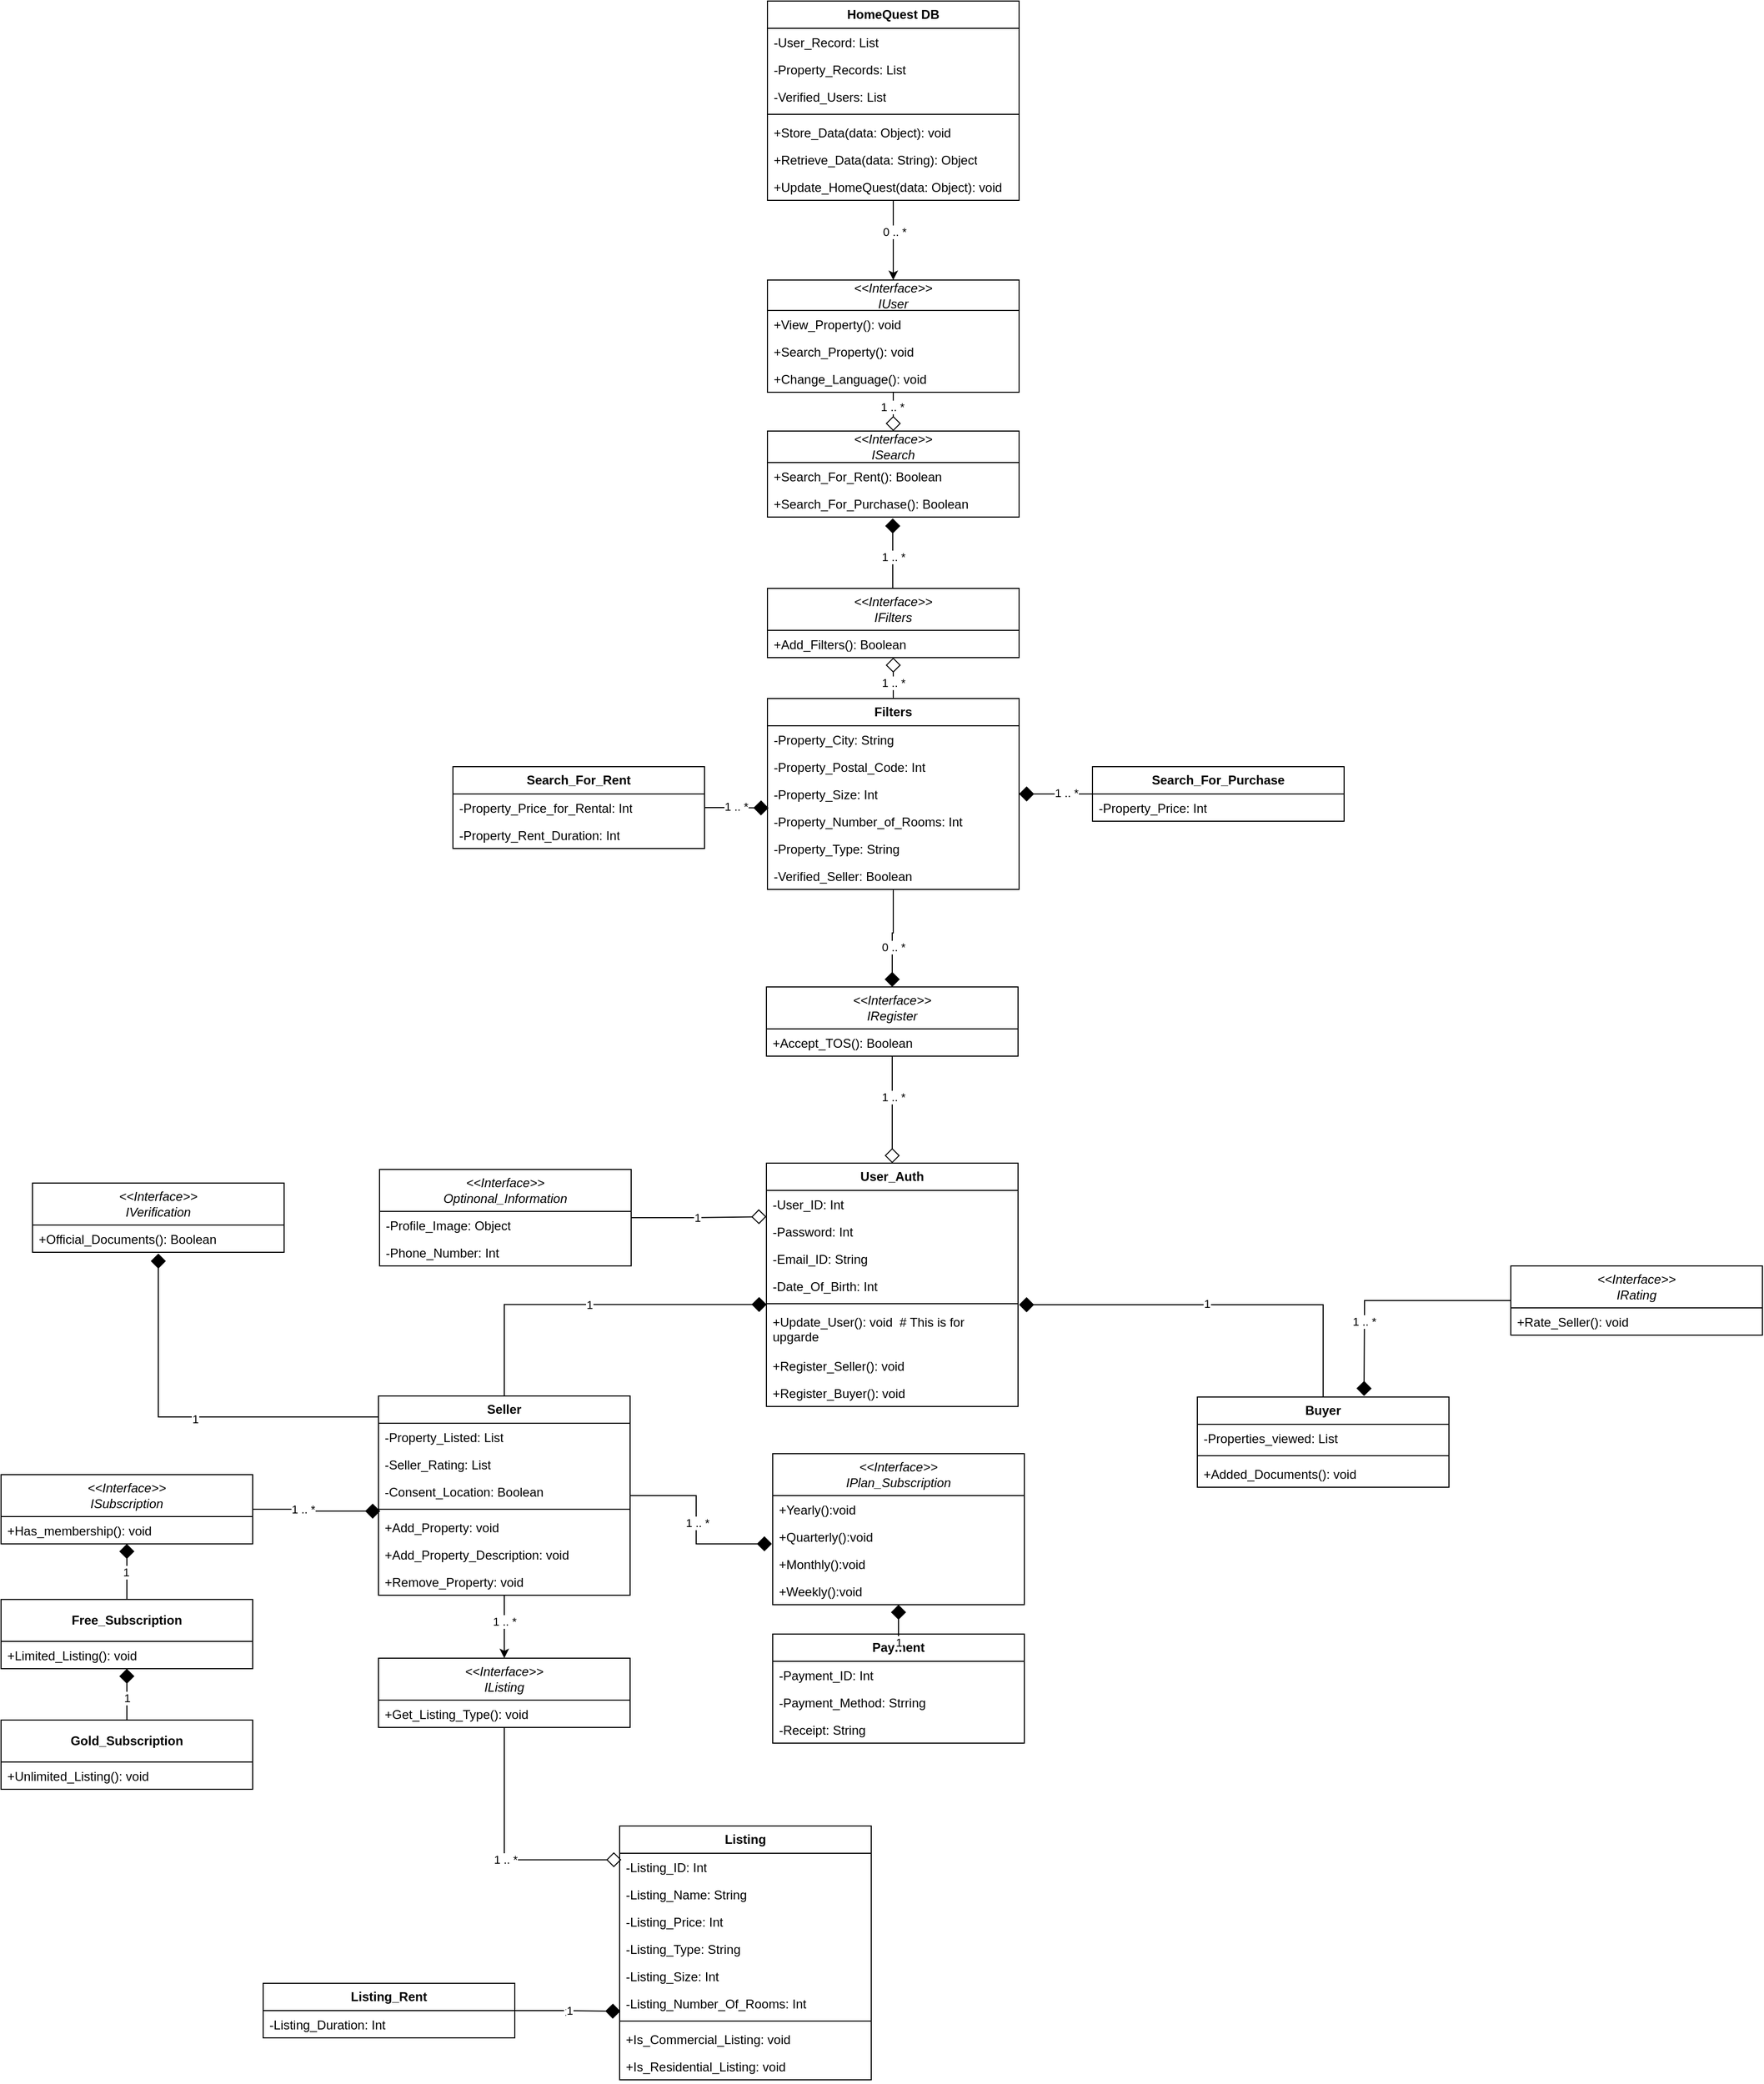 <mxfile version="26.0.14">
  <diagram name="Page-1" id="9f46799a-70d6-7492-0946-bef42562c5a5">
    <mxGraphModel dx="588" dy="1739" grid="0" gridSize="10" guides="1" tooltips="1" connect="1" arrows="1" fold="1" page="0" pageScale="1" pageWidth="1100" pageHeight="850" background="none" math="0" shadow="0">
      <root>
        <mxCell id="0" />
        <mxCell id="1" parent="0" />
        <mxCell id="w0NGEqOYghttgbfUyrr0-118" style="edgeStyle=orthogonalEdgeStyle;rounded=0;orthogonalLoop=1;jettySize=auto;html=1;endArrow=diamond;endFill=0;endSize=12;entryX=0.5;entryY=0;entryDx=0;entryDy=0;" parent="1" source="w0NGEqOYghttgbfUyrr0-102" edge="1">
          <mxGeometry relative="1" as="geometry">
            <mxPoint x="1371" y="-630" as="targetPoint" />
          </mxGeometry>
        </mxCell>
        <mxCell id="w0NGEqOYghttgbfUyrr0-119" value="1 .. *" style="edgeLabel;html=1;align=center;verticalAlign=middle;resizable=0;points=[];" parent="w0NGEqOYghttgbfUyrr0-118" vertex="1" connectable="0">
          <mxGeometry x="-0.258" y="-1" relative="1" as="geometry">
            <mxPoint as="offset" />
          </mxGeometry>
        </mxCell>
        <mxCell id="w0NGEqOYghttgbfUyrr0-102" value="&lt;div&gt;&lt;i&gt;&amp;lt;&amp;lt;Interface&amp;gt;&amp;gt;&lt;/i&gt;&lt;/div&gt;&lt;i&gt;IUser&lt;/i&gt;" style="swimlane;fontStyle=0;childLayout=stackLayout;horizontal=1;startSize=29;fillColor=none;horizontalStack=0;resizeParent=1;resizeParentMax=0;resizeLast=0;collapsible=1;marginBottom=0;whiteSpace=wrap;html=1;" parent="1" vertex="1">
          <mxGeometry x="1251" y="-774" width="240" height="107" as="geometry" />
        </mxCell>
        <mxCell id="w0NGEqOYghttgbfUyrr0-103" value="+View_Property(): void" style="text;strokeColor=none;fillColor=none;align=left;verticalAlign=top;spacingLeft=4;spacingRight=4;overflow=hidden;rotatable=0;points=[[0,0.5],[1,0.5]];portConstraint=eastwest;whiteSpace=wrap;html=1;" parent="w0NGEqOYghttgbfUyrr0-102" vertex="1">
          <mxGeometry y="29" width="240" height="26" as="geometry" />
        </mxCell>
        <mxCell id="w0NGEqOYghttgbfUyrr0-104" value="+Search_Property(): void" style="text;strokeColor=none;fillColor=none;align=left;verticalAlign=top;spacingLeft=4;spacingRight=4;overflow=hidden;rotatable=0;points=[[0,0.5],[1,0.5]];portConstraint=eastwest;whiteSpace=wrap;html=1;" parent="w0NGEqOYghttgbfUyrr0-102" vertex="1">
          <mxGeometry y="55" width="240" height="26" as="geometry" />
        </mxCell>
        <mxCell id="I_Ao7Ynuwbd4D35Jehym-140" value="+Change_Language(): void" style="text;strokeColor=none;fillColor=none;align=left;verticalAlign=top;spacingLeft=4;spacingRight=4;overflow=hidden;rotatable=0;points=[[0,0.5],[1,0.5]];portConstraint=eastwest;whiteSpace=wrap;html=1;" parent="w0NGEqOYghttgbfUyrr0-102" vertex="1">
          <mxGeometry y="81" width="240" height="26" as="geometry" />
        </mxCell>
        <mxCell id="w0NGEqOYghttgbfUyrr0-155" style="edgeStyle=orthogonalEdgeStyle;rounded=0;orthogonalLoop=1;jettySize=auto;html=1;endSize=12;endArrow=diamond;endFill=0;" parent="1" source="w0NGEqOYghttgbfUyrr0-106" target="w0NGEqOYghttgbfUyrr0-122" edge="1">
          <mxGeometry relative="1" as="geometry" />
        </mxCell>
        <mxCell id="w0NGEqOYghttgbfUyrr0-156" value="1 .. *" style="edgeLabel;html=1;align=center;verticalAlign=middle;resizable=0;points=[];" parent="w0NGEqOYghttgbfUyrr0-155" vertex="1" connectable="0">
          <mxGeometry x="-0.235" y="1" relative="1" as="geometry">
            <mxPoint as="offset" />
          </mxGeometry>
        </mxCell>
        <mxCell id="w0NGEqOYghttgbfUyrr0-106" value="&lt;i&gt;&amp;lt;&amp;lt;Interface&amp;gt;&amp;gt;&lt;/i&gt;&lt;div&gt;&lt;i&gt;IRegister&lt;/i&gt;&lt;/div&gt;" style="swimlane;fontStyle=0;childLayout=stackLayout;horizontal=1;startSize=40;fillColor=none;horizontalStack=0;resizeParent=1;resizeParentMax=0;resizeLast=0;collapsible=1;marginBottom=0;whiteSpace=wrap;html=1;" parent="1" vertex="1">
          <mxGeometry x="1250" y="-100" width="240" height="66" as="geometry" />
        </mxCell>
        <mxCell id="w0NGEqOYghttgbfUyrr0-107" value="+Accept_TOS(): Boolean" style="text;strokeColor=none;fillColor=none;align=left;verticalAlign=top;spacingLeft=4;spacingRight=4;overflow=hidden;rotatable=0;points=[[0,0.5],[1,0.5]];portConstraint=eastwest;whiteSpace=wrap;html=1;" parent="w0NGEqOYghttgbfUyrr0-106" vertex="1">
          <mxGeometry y="40" width="240" height="26" as="geometry" />
        </mxCell>
        <mxCell id="w0NGEqOYghttgbfUyrr0-116" style="edgeStyle=orthogonalEdgeStyle;rounded=0;orthogonalLoop=1;jettySize=auto;html=1;entryX=0.5;entryY=0;entryDx=0;entryDy=0;" parent="1" source="w0NGEqOYghttgbfUyrr0-109" target="w0NGEqOYghttgbfUyrr0-102" edge="1">
          <mxGeometry relative="1" as="geometry" />
        </mxCell>
        <mxCell id="w0NGEqOYghttgbfUyrr0-117" value="0 .. *" style="edgeLabel;html=1;align=center;verticalAlign=middle;resizable=0;points=[];" parent="w0NGEqOYghttgbfUyrr0-116" vertex="1" connectable="0">
          <mxGeometry x="-0.216" y="1" relative="1" as="geometry">
            <mxPoint as="offset" />
          </mxGeometry>
        </mxCell>
        <mxCell id="w0NGEqOYghttgbfUyrr0-109" value="&lt;b&gt;HomeQuest DB&lt;/b&gt;" style="swimlane;fontStyle=0;childLayout=stackLayout;horizontal=1;startSize=26;fillColor=none;horizontalStack=0;resizeParent=1;resizeParentMax=0;resizeLast=0;collapsible=1;marginBottom=0;whiteSpace=wrap;html=1;" parent="1" vertex="1">
          <mxGeometry x="1251" y="-1040" width="240" height="190" as="geometry" />
        </mxCell>
        <mxCell id="w0NGEqOYghttgbfUyrr0-110" value="-User_Record: List" style="text;strokeColor=none;fillColor=none;align=left;verticalAlign=top;spacingLeft=4;spacingRight=4;overflow=hidden;rotatable=0;points=[[0,0.5],[1,0.5]];portConstraint=eastwest;whiteSpace=wrap;html=1;" parent="w0NGEqOYghttgbfUyrr0-109" vertex="1">
          <mxGeometry y="26" width="240" height="26" as="geometry" />
        </mxCell>
        <mxCell id="w0NGEqOYghttgbfUyrr0-111" value="-Property_Records: List" style="text;strokeColor=none;fillColor=none;align=left;verticalAlign=top;spacingLeft=4;spacingRight=4;overflow=hidden;rotatable=0;points=[[0,0.5],[1,0.5]];portConstraint=eastwest;whiteSpace=wrap;html=1;" parent="w0NGEqOYghttgbfUyrr0-109" vertex="1">
          <mxGeometry y="52" width="240" height="26" as="geometry" />
        </mxCell>
        <mxCell id="w0NGEqOYghttgbfUyrr0-112" value="-Verified_Users: List" style="text;strokeColor=none;fillColor=none;align=left;verticalAlign=top;spacingLeft=4;spacingRight=4;overflow=hidden;rotatable=0;points=[[0,0.5],[1,0.5]];portConstraint=eastwest;whiteSpace=wrap;html=1;" parent="w0NGEqOYghttgbfUyrr0-109" vertex="1">
          <mxGeometry y="78" width="240" height="26" as="geometry" />
        </mxCell>
        <mxCell id="w0NGEqOYghttgbfUyrr0-56" value="" style="line;strokeWidth=1;fillColor=none;align=left;verticalAlign=middle;spacingTop=-1;spacingLeft=3;spacingRight=3;rotatable=0;labelPosition=right;points=[];portConstraint=eastwest;strokeColor=inherit;" parent="w0NGEqOYghttgbfUyrr0-109" vertex="1">
          <mxGeometry y="104" width="240" height="8" as="geometry" />
        </mxCell>
        <mxCell id="w0NGEqOYghttgbfUyrr0-113" value="+Store_Data(data: Object): void" style="text;strokeColor=none;fillColor=none;align=left;verticalAlign=top;spacingLeft=4;spacingRight=4;overflow=hidden;rotatable=0;points=[[0,0.5],[1,0.5]];portConstraint=eastwest;whiteSpace=wrap;html=1;" parent="w0NGEqOYghttgbfUyrr0-109" vertex="1">
          <mxGeometry y="112" width="240" height="26" as="geometry" />
        </mxCell>
        <mxCell id="w0NGEqOYghttgbfUyrr0-114" value="+Retrieve_Data(data: String): Object" style="text;strokeColor=none;fillColor=none;align=left;verticalAlign=top;spacingLeft=4;spacingRight=4;overflow=hidden;rotatable=0;points=[[0,0.5],[1,0.5]];portConstraint=eastwest;whiteSpace=wrap;html=1;" parent="w0NGEqOYghttgbfUyrr0-109" vertex="1">
          <mxGeometry y="138" width="240" height="26" as="geometry" />
        </mxCell>
        <mxCell id="w0NGEqOYghttgbfUyrr0-115" value="+Update_HomeQuest(data: Object): void&amp;nbsp;" style="text;strokeColor=none;fillColor=none;align=left;verticalAlign=top;spacingLeft=4;spacingRight=4;overflow=hidden;rotatable=0;points=[[0,0.5],[1,0.5]];portConstraint=eastwest;whiteSpace=wrap;html=1;" parent="w0NGEqOYghttgbfUyrr0-109" vertex="1">
          <mxGeometry y="164" width="240" height="26" as="geometry" />
        </mxCell>
        <mxCell id="I_Ao7Ynuwbd4D35Jehym-145" style="edgeStyle=orthogonalEdgeStyle;rounded=0;orthogonalLoop=1;jettySize=auto;html=1;endArrow=diamond;endFill=1;endSize=12;exitX=0;exitY=0.5;exitDx=0;exitDy=0;entryX=0.503;entryY=1.047;entryDx=0;entryDy=0;entryPerimeter=0;" parent="1" source="I_Ao7Ynuwbd4D35Jehym-32" target="I_Ao7Ynuwbd4D35Jehym-144" edge="1">
          <mxGeometry relative="1" as="geometry">
            <mxPoint x="600" y="180" as="targetPoint" />
            <Array as="points">
              <mxPoint x="880" y="310" />
              <mxPoint x="670" y="310" />
              <mxPoint x="670" y="154" />
            </Array>
          </mxGeometry>
        </mxCell>
        <mxCell id="I_Ao7Ynuwbd4D35Jehym-147" value="1" style="edgeLabel;html=1;align=center;verticalAlign=middle;resizable=0;points=[];" parent="I_Ao7Ynuwbd4D35Jehym-145" vertex="1" connectable="0">
          <mxGeometry x="0.068" y="-2" relative="1" as="geometry">
            <mxPoint y="4" as="offset" />
          </mxGeometry>
        </mxCell>
        <mxCell id="w0NGEqOYghttgbfUyrr0-122" value="&lt;b&gt;User_Auth&lt;/b&gt;" style="swimlane;fontStyle=0;childLayout=stackLayout;horizontal=1;startSize=26;fillColor=none;horizontalStack=0;resizeParent=1;resizeParentMax=0;resizeLast=0;collapsible=1;marginBottom=0;whiteSpace=wrap;html=1;" parent="1" vertex="1">
          <mxGeometry x="1250" y="68" width="240" height="232" as="geometry" />
        </mxCell>
        <mxCell id="w0NGEqOYghttgbfUyrr0-123" value="-User_ID: Int" style="text;strokeColor=none;fillColor=none;align=left;verticalAlign=top;spacingLeft=4;spacingRight=4;overflow=hidden;rotatable=0;points=[[0,0.5],[1,0.5]];portConstraint=eastwest;whiteSpace=wrap;html=1;" parent="w0NGEqOYghttgbfUyrr0-122" vertex="1">
          <mxGeometry y="26" width="240" height="26" as="geometry" />
        </mxCell>
        <mxCell id="w0NGEqOYghttgbfUyrr0-124" value="-Password: Int" style="text;strokeColor=none;fillColor=none;align=left;verticalAlign=top;spacingLeft=4;spacingRight=4;overflow=hidden;rotatable=0;points=[[0,0.5],[1,0.5]];portConstraint=eastwest;whiteSpace=wrap;html=1;" parent="w0NGEqOYghttgbfUyrr0-122" vertex="1">
          <mxGeometry y="52" width="240" height="26" as="geometry" />
        </mxCell>
        <mxCell id="w0NGEqOYghttgbfUyrr0-125" value="-Email_ID: String" style="text;strokeColor=none;fillColor=none;align=left;verticalAlign=top;spacingLeft=4;spacingRight=4;overflow=hidden;rotatable=0;points=[[0,0.5],[1,0.5]];portConstraint=eastwest;whiteSpace=wrap;html=1;" parent="w0NGEqOYghttgbfUyrr0-122" vertex="1">
          <mxGeometry y="78" width="240" height="26" as="geometry" />
        </mxCell>
        <mxCell id="w0NGEqOYghttgbfUyrr0-130" value="-Date_Of_Birth: Int" style="text;strokeColor=none;fillColor=none;align=left;verticalAlign=top;spacingLeft=4;spacingRight=4;overflow=hidden;rotatable=0;points=[[0,0.5],[1,0.5]];portConstraint=eastwest;whiteSpace=wrap;html=1;" parent="w0NGEqOYghttgbfUyrr0-122" vertex="1">
          <mxGeometry y="104" width="240" height="26" as="geometry" />
        </mxCell>
        <mxCell id="w0NGEqOYghttgbfUyrr0-126" value="" style="line;strokeWidth=1;fillColor=none;align=left;verticalAlign=middle;spacingTop=-1;spacingLeft=3;spacingRight=3;rotatable=0;labelPosition=right;points=[];portConstraint=eastwest;strokeColor=inherit;" parent="w0NGEqOYghttgbfUyrr0-122" vertex="1">
          <mxGeometry y="130" width="240" height="8" as="geometry" />
        </mxCell>
        <mxCell id="w0NGEqOYghttgbfUyrr0-151" value="+Update_User(): void&amp;nbsp; # This is for upgarde" style="text;strokeColor=none;fillColor=none;align=left;verticalAlign=top;spacingLeft=4;spacingRight=4;overflow=hidden;rotatable=0;points=[[0,0.5],[1,0.5]];portConstraint=eastwest;whiteSpace=wrap;html=1;" parent="w0NGEqOYghttgbfUyrr0-122" vertex="1">
          <mxGeometry y="138" width="240" height="42" as="geometry" />
        </mxCell>
        <mxCell id="w0NGEqOYghttgbfUyrr0-147" value="+Register_Seller(): void" style="text;strokeColor=none;fillColor=none;align=left;verticalAlign=top;spacingLeft=4;spacingRight=4;overflow=hidden;rotatable=0;points=[[0,0.5],[1,0.5]];portConstraint=eastwest;whiteSpace=wrap;html=1;" parent="w0NGEqOYghttgbfUyrr0-122" vertex="1">
          <mxGeometry y="180" width="240" height="26" as="geometry" />
        </mxCell>
        <mxCell id="w0NGEqOYghttgbfUyrr0-148" value="+Register_Buyer(): void" style="text;strokeColor=none;fillColor=none;align=left;verticalAlign=top;spacingLeft=4;spacingRight=4;overflow=hidden;rotatable=0;points=[[0,0.5],[1,0.5]];portConstraint=eastwest;whiteSpace=wrap;html=1;" parent="w0NGEqOYghttgbfUyrr0-122" vertex="1">
          <mxGeometry y="206" width="240" height="26" as="geometry" />
        </mxCell>
        <mxCell id="w0NGEqOYghttgbfUyrr0-132" value="&lt;div&gt;&lt;i&gt;&amp;lt;&amp;lt;Interface&amp;gt;&amp;gt;&lt;/i&gt;&lt;/div&gt;&lt;i&gt;Optinonal_Information&lt;/i&gt;" style="swimlane;fontStyle=0;childLayout=stackLayout;horizontal=1;startSize=40;fillColor=none;horizontalStack=0;resizeParent=1;resizeParentMax=0;resizeLast=0;collapsible=1;marginBottom=0;whiteSpace=wrap;html=1;" parent="1" vertex="1">
          <mxGeometry x="881" y="74" width="240" height="92" as="geometry" />
        </mxCell>
        <mxCell id="w0NGEqOYghttgbfUyrr0-133" value="-Profile_Image: Object" style="text;strokeColor=none;fillColor=none;align=left;verticalAlign=top;spacingLeft=4;spacingRight=4;overflow=hidden;rotatable=0;points=[[0,0.5],[1,0.5]];portConstraint=eastwest;whiteSpace=wrap;html=1;" parent="w0NGEqOYghttgbfUyrr0-132" vertex="1">
          <mxGeometry y="40" width="240" height="26" as="geometry" />
        </mxCell>
        <mxCell id="w0NGEqOYghttgbfUyrr0-134" value="-Phone_Number: Int" style="text;strokeColor=none;fillColor=none;align=left;verticalAlign=top;spacingLeft=4;spacingRight=4;overflow=hidden;rotatable=0;points=[[0,0.5],[1,0.5]];portConstraint=eastwest;whiteSpace=wrap;html=1;" parent="w0NGEqOYghttgbfUyrr0-132" vertex="1">
          <mxGeometry y="66" width="240" height="26" as="geometry" />
        </mxCell>
        <mxCell id="w0NGEqOYghttgbfUyrr0-139" style="edgeStyle=orthogonalEdgeStyle;rounded=0;orthogonalLoop=1;jettySize=auto;html=1;endArrow=diamond;endFill=0;endSize=12;" parent="1" source="w0NGEqOYghttgbfUyrr0-132" edge="1">
          <mxGeometry relative="1" as="geometry">
            <mxPoint x="1250" y="119" as="targetPoint" />
          </mxGeometry>
        </mxCell>
        <mxCell id="w0NGEqOYghttgbfUyrr0-140" value="1" style="edgeLabel;html=1;align=center;verticalAlign=middle;resizable=0;points=[];" parent="w0NGEqOYghttgbfUyrr0-139" vertex="1" connectable="0">
          <mxGeometry x="-0.229" relative="1" as="geometry">
            <mxPoint x="13" as="offset" />
          </mxGeometry>
        </mxCell>
        <mxCell id="I_Ao7Ynuwbd4D35Jehym-27" style="edgeStyle=orthogonalEdgeStyle;rounded=0;orthogonalLoop=1;jettySize=auto;html=1;entryX=0.5;entryY=0;entryDx=0;entryDy=0;" parent="1" source="w0NGEqOYghttgbfUyrr0-141" target="I_Ao7Ynuwbd4D35Jehym-16" edge="1">
          <mxGeometry relative="1" as="geometry" />
        </mxCell>
        <mxCell id="I_Ao7Ynuwbd4D35Jehym-28" value="1 .. *" style="edgeLabel;html=1;align=center;verticalAlign=middle;resizable=0;points=[];" parent="I_Ao7Ynuwbd4D35Jehym-27" vertex="1" connectable="0">
          <mxGeometry x="-0.186" relative="1" as="geometry">
            <mxPoint as="offset" />
          </mxGeometry>
        </mxCell>
        <mxCell id="w0NGEqOYghttgbfUyrr0-141" value="&lt;b&gt;Seller&lt;/b&gt;" style="swimlane;fontStyle=0;childLayout=stackLayout;horizontal=1;startSize=26;fillColor=none;horizontalStack=0;resizeParent=1;resizeParentMax=0;resizeLast=0;collapsible=1;marginBottom=0;whiteSpace=wrap;html=1;" parent="1" vertex="1">
          <mxGeometry x="880" y="290" width="240" height="190" as="geometry" />
        </mxCell>
        <mxCell id="w0NGEqOYghttgbfUyrr0-145" value="-Property_Listed: List" style="text;strokeColor=none;fillColor=none;align=left;verticalAlign=top;spacingLeft=4;spacingRight=4;overflow=hidden;rotatable=0;points=[[0,0.5],[1,0.5]];portConstraint=eastwest;whiteSpace=wrap;html=1;" parent="w0NGEqOYghttgbfUyrr0-141" vertex="1">
          <mxGeometry y="26" width="240" height="26" as="geometry" />
        </mxCell>
        <mxCell id="I_Ao7Ynuwbd4D35Jehym-32" value="-Seller_Rating: List" style="text;strokeColor=none;fillColor=none;align=left;verticalAlign=top;spacingLeft=4;spacingRight=4;overflow=hidden;rotatable=0;points=[[0,0.5],[1,0.5]];portConstraint=eastwest;whiteSpace=wrap;html=1;" parent="w0NGEqOYghttgbfUyrr0-141" vertex="1">
          <mxGeometry y="52" width="240" height="26" as="geometry" />
        </mxCell>
        <mxCell id="w0NGEqOYghttgbfUyrr0-131" value="-Consent_Location: Boolean" style="text;strokeColor=none;fillColor=none;align=left;verticalAlign=top;spacingLeft=4;spacingRight=4;overflow=hidden;rotatable=0;points=[[0,0.5],[1,0.5]];portConstraint=eastwest;whiteSpace=wrap;html=1;" parent="w0NGEqOYghttgbfUyrr0-141" vertex="1">
          <mxGeometry y="78" width="240" height="26" as="geometry" />
        </mxCell>
        <mxCell id="w0NGEqOYghttgbfUyrr0-146" value="" style="line;strokeWidth=1;fillColor=none;align=left;verticalAlign=middle;spacingTop=-1;spacingLeft=3;spacingRight=3;rotatable=0;labelPosition=right;points=[];portConstraint=eastwest;strokeColor=inherit;" parent="w0NGEqOYghttgbfUyrr0-141" vertex="1">
          <mxGeometry y="104" width="240" height="8" as="geometry" />
        </mxCell>
        <mxCell id="w0NGEqOYghttgbfUyrr0-149" value="+Add_Property: void" style="text;strokeColor=none;fillColor=none;align=left;verticalAlign=top;spacingLeft=4;spacingRight=4;overflow=hidden;rotatable=0;points=[[0,0.5],[1,0.5]];portConstraint=eastwest;whiteSpace=wrap;html=1;" parent="w0NGEqOYghttgbfUyrr0-141" vertex="1">
          <mxGeometry y="112" width="240" height="26" as="geometry" />
        </mxCell>
        <mxCell id="w0NGEqOYghttgbfUyrr0-153" value="+Add_Property_Description: void" style="text;strokeColor=none;fillColor=none;align=left;verticalAlign=top;spacingLeft=4;spacingRight=4;overflow=hidden;rotatable=0;points=[[0,0.5],[1,0.5]];portConstraint=eastwest;whiteSpace=wrap;html=1;" parent="w0NGEqOYghttgbfUyrr0-141" vertex="1">
          <mxGeometry y="138" width="240" height="26" as="geometry" />
        </mxCell>
        <mxCell id="w0NGEqOYghttgbfUyrr0-150" value="+Remove_Property: void" style="text;strokeColor=none;fillColor=none;align=left;verticalAlign=top;spacingLeft=4;spacingRight=4;overflow=hidden;rotatable=0;points=[[0,0.5],[1,0.5]];portConstraint=eastwest;whiteSpace=wrap;html=1;" parent="w0NGEqOYghttgbfUyrr0-141" vertex="1">
          <mxGeometry y="164" width="240" height="26" as="geometry" />
        </mxCell>
        <mxCell id="w0NGEqOYghttgbfUyrr0-154" value="1" style="edgeStyle=orthogonalEdgeStyle;rounded=0;orthogonalLoop=1;jettySize=auto;html=1;entryX=0.001;entryY=0.596;entryDx=0;entryDy=0;entryPerimeter=0;endArrow=diamond;endFill=1;endSize=12;" parent="1" source="w0NGEqOYghttgbfUyrr0-141" target="w0NGEqOYghttgbfUyrr0-126" edge="1">
          <mxGeometry relative="1" as="geometry" />
        </mxCell>
        <mxCell id="I_Ao7Ynuwbd4D35Jehym-12" style="edgeStyle=orthogonalEdgeStyle;rounded=0;orthogonalLoop=1;jettySize=auto;html=1;entryX=0.5;entryY=0;entryDx=0;entryDy=0;endArrow=none;startFill=1;startArrow=diamond;startSize=12;" parent="1" source="I_Ao7Ynuwbd4D35Jehym-1" target="I_Ao7Ynuwbd4D35Jehym-6" edge="1">
          <mxGeometry relative="1" as="geometry" />
        </mxCell>
        <mxCell id="I_Ao7Ynuwbd4D35Jehym-14" value="1" style="edgeLabel;html=1;align=center;verticalAlign=middle;resizable=0;points=[];" parent="I_Ao7Ynuwbd4D35Jehym-12" vertex="1" connectable="0">
          <mxGeometry x="0.002" y="-1" relative="1" as="geometry">
            <mxPoint as="offset" />
          </mxGeometry>
        </mxCell>
        <mxCell id="I_Ao7Ynuwbd4D35Jehym-1" value="&lt;div&gt;&lt;i&gt;&amp;lt;&amp;lt;Interface&amp;gt;&amp;gt;&lt;/i&gt;&lt;/div&gt;&lt;i&gt;ISubscription&lt;/i&gt;" style="swimlane;fontStyle=0;childLayout=stackLayout;horizontal=1;startSize=40;fillColor=none;horizontalStack=0;resizeParent=1;resizeParentMax=0;resizeLast=0;collapsible=1;marginBottom=0;whiteSpace=wrap;html=1;" parent="1" vertex="1">
          <mxGeometry x="520" y="365" width="240" height="66" as="geometry" />
        </mxCell>
        <mxCell id="I_Ao7Ynuwbd4D35Jehym-2" value="+Has_membership(): void" style="text;strokeColor=none;fillColor=none;align=left;verticalAlign=top;spacingLeft=4;spacingRight=4;overflow=hidden;rotatable=0;points=[[0,0.5],[1,0.5]];portConstraint=eastwest;whiteSpace=wrap;html=1;" parent="I_Ao7Ynuwbd4D35Jehym-1" vertex="1">
          <mxGeometry y="40" width="240" height="26" as="geometry" />
        </mxCell>
        <mxCell id="I_Ao7Ynuwbd4D35Jehym-4" style="edgeStyle=orthogonalEdgeStyle;rounded=0;orthogonalLoop=1;jettySize=auto;html=1;entryX=0.007;entryY=0.725;entryDx=0;entryDy=0;entryPerimeter=0;endArrow=diamond;endFill=1;endSize=12;" parent="1" source="I_Ao7Ynuwbd4D35Jehym-1" target="w0NGEqOYghttgbfUyrr0-146" edge="1">
          <mxGeometry relative="1" as="geometry" />
        </mxCell>
        <mxCell id="I_Ao7Ynuwbd4D35Jehym-5" value="1 .. *" style="edgeLabel;html=1;align=center;verticalAlign=middle;resizable=0;points=[];" parent="I_Ao7Ynuwbd4D35Jehym-4" vertex="1" connectable="0">
          <mxGeometry x="-0.232" relative="1" as="geometry">
            <mxPoint as="offset" />
          </mxGeometry>
        </mxCell>
        <mxCell id="I_Ao7Ynuwbd4D35Jehym-13" style="edgeStyle=orthogonalEdgeStyle;rounded=0;orthogonalLoop=1;jettySize=auto;html=1;entryX=0.5;entryY=0;entryDx=0;entryDy=0;endArrow=none;startFill=1;startArrow=diamond;startSize=12;" parent="1" source="I_Ao7Ynuwbd4D35Jehym-6" target="I_Ao7Ynuwbd4D35Jehym-10" edge="1">
          <mxGeometry relative="1" as="geometry" />
        </mxCell>
        <mxCell id="I_Ao7Ynuwbd4D35Jehym-15" value="1" style="edgeLabel;html=1;align=center;verticalAlign=middle;resizable=0;points=[];" parent="I_Ao7Ynuwbd4D35Jehym-13" vertex="1" connectable="0">
          <mxGeometry x="0.071" relative="1" as="geometry">
            <mxPoint as="offset" />
          </mxGeometry>
        </mxCell>
        <mxCell id="I_Ao7Ynuwbd4D35Jehym-6" value="&lt;div&gt;&lt;b&gt;Free_Subscription&lt;/b&gt;&lt;/div&gt;" style="swimlane;fontStyle=0;childLayout=stackLayout;horizontal=1;startSize=40;fillColor=none;horizontalStack=0;resizeParent=1;resizeParentMax=0;resizeLast=0;collapsible=1;marginBottom=0;whiteSpace=wrap;html=1;" parent="1" vertex="1">
          <mxGeometry x="520" y="484" width="240" height="66" as="geometry" />
        </mxCell>
        <mxCell id="I_Ao7Ynuwbd4D35Jehym-7" value="+Limited_Listing(): void" style="text;strokeColor=none;fillColor=none;align=left;verticalAlign=top;spacingLeft=4;spacingRight=4;overflow=hidden;rotatable=0;points=[[0,0.5],[1,0.5]];portConstraint=eastwest;whiteSpace=wrap;html=1;" parent="I_Ao7Ynuwbd4D35Jehym-6" vertex="1">
          <mxGeometry y="40" width="240" height="26" as="geometry" />
        </mxCell>
        <mxCell id="I_Ao7Ynuwbd4D35Jehym-10" value="&lt;div&gt;&lt;b&gt;Gold_Subscription&lt;/b&gt;&lt;/div&gt;" style="swimlane;fontStyle=0;childLayout=stackLayout;horizontal=1;startSize=40;fillColor=none;horizontalStack=0;resizeParent=1;resizeParentMax=0;resizeLast=0;collapsible=1;marginBottom=0;whiteSpace=wrap;html=1;" parent="1" vertex="1">
          <mxGeometry x="520" y="599" width="240" height="66" as="geometry" />
        </mxCell>
        <mxCell id="I_Ao7Ynuwbd4D35Jehym-11" value="+Unlimited_Listing(): void" style="text;strokeColor=none;fillColor=none;align=left;verticalAlign=top;spacingLeft=4;spacingRight=4;overflow=hidden;rotatable=0;points=[[0,0.5],[1,0.5]];portConstraint=eastwest;whiteSpace=wrap;html=1;" parent="I_Ao7Ynuwbd4D35Jehym-10" vertex="1">
          <mxGeometry y="40" width="240" height="26" as="geometry" />
        </mxCell>
        <mxCell id="I_Ao7Ynuwbd4D35Jehym-16" value="&lt;div&gt;&lt;i&gt;&amp;lt;&amp;lt;Interface&amp;gt;&amp;gt;&lt;/i&gt;&lt;/div&gt;&lt;i&gt;IListing&lt;/i&gt;" style="swimlane;fontStyle=0;childLayout=stackLayout;horizontal=1;startSize=40;fillColor=none;horizontalStack=0;resizeParent=1;resizeParentMax=0;resizeLast=0;collapsible=1;marginBottom=0;whiteSpace=wrap;html=1;" parent="1" vertex="1">
          <mxGeometry x="880" y="540" width="240" height="66" as="geometry" />
        </mxCell>
        <mxCell id="I_Ao7Ynuwbd4D35Jehym-17" value="+Get_Listing_Type(): void" style="text;strokeColor=none;fillColor=none;align=left;verticalAlign=top;spacingLeft=4;spacingRight=4;overflow=hidden;rotatable=0;points=[[0,0.5],[1,0.5]];portConstraint=eastwest;whiteSpace=wrap;html=1;" parent="I_Ao7Ynuwbd4D35Jehym-16" vertex="1">
          <mxGeometry y="40" width="240" height="26" as="geometry" />
        </mxCell>
        <mxCell id="I_Ao7Ynuwbd4D35Jehym-18" value="&lt;b&gt;Listing&lt;/b&gt;" style="swimlane;fontStyle=0;childLayout=stackLayout;horizontal=1;startSize=26;fillColor=none;horizontalStack=0;resizeParent=1;resizeParentMax=0;resizeLast=0;collapsible=1;marginBottom=0;whiteSpace=wrap;html=1;" parent="1" vertex="1">
          <mxGeometry x="1110" y="700" width="240" height="242" as="geometry" />
        </mxCell>
        <mxCell id="I_Ao7Ynuwbd4D35Jehym-19" value="-Listing_ID: Int" style="text;strokeColor=none;fillColor=none;align=left;verticalAlign=top;spacingLeft=4;spacingRight=4;overflow=hidden;rotatable=0;points=[[0,0.5],[1,0.5]];portConstraint=eastwest;whiteSpace=wrap;html=1;" parent="I_Ao7Ynuwbd4D35Jehym-18" vertex="1">
          <mxGeometry y="26" width="240" height="26" as="geometry" />
        </mxCell>
        <mxCell id="I_Ao7Ynuwbd4D35Jehym-20" value="-Listing_Name: String" style="text;strokeColor=none;fillColor=none;align=left;verticalAlign=top;spacingLeft=4;spacingRight=4;overflow=hidden;rotatable=0;points=[[0,0.5],[1,0.5]];portConstraint=eastwest;whiteSpace=wrap;html=1;" parent="I_Ao7Ynuwbd4D35Jehym-18" vertex="1">
          <mxGeometry y="52" width="240" height="26" as="geometry" />
        </mxCell>
        <mxCell id="I_Ao7Ynuwbd4D35Jehym-93" value="-Listing_Price: Int" style="text;strokeColor=none;fillColor=none;align=left;verticalAlign=top;spacingLeft=4;spacingRight=4;overflow=hidden;rotatable=0;points=[[0,0.5],[1,0.5]];portConstraint=eastwest;whiteSpace=wrap;html=1;" parent="I_Ao7Ynuwbd4D35Jehym-18" vertex="1">
          <mxGeometry y="78" width="240" height="26" as="geometry" />
        </mxCell>
        <mxCell id="I_Ao7Ynuwbd4D35Jehym-21" value="-Listing_Type: String" style="text;strokeColor=none;fillColor=none;align=left;verticalAlign=top;spacingLeft=4;spacingRight=4;overflow=hidden;rotatable=0;points=[[0,0.5],[1,0.5]];portConstraint=eastwest;whiteSpace=wrap;html=1;" parent="I_Ao7Ynuwbd4D35Jehym-18" vertex="1">
          <mxGeometry y="104" width="240" height="26" as="geometry" />
        </mxCell>
        <mxCell id="I_Ao7Ynuwbd4D35Jehym-94" value="-Listing_Size: Int" style="text;strokeColor=none;fillColor=none;align=left;verticalAlign=top;spacingLeft=4;spacingRight=4;overflow=hidden;rotatable=0;points=[[0,0.5],[1,0.5]];portConstraint=eastwest;whiteSpace=wrap;html=1;" parent="I_Ao7Ynuwbd4D35Jehym-18" vertex="1">
          <mxGeometry y="130" width="240" height="26" as="geometry" />
        </mxCell>
        <mxCell id="I_Ao7Ynuwbd4D35Jehym-95" value="-Listing_Number_Of_Rooms: Int" style="text;strokeColor=none;fillColor=none;align=left;verticalAlign=top;spacingLeft=4;spacingRight=4;overflow=hidden;rotatable=0;points=[[0,0.5],[1,0.5]];portConstraint=eastwest;whiteSpace=wrap;html=1;" parent="I_Ao7Ynuwbd4D35Jehym-18" vertex="1">
          <mxGeometry y="156" width="240" height="26" as="geometry" />
        </mxCell>
        <mxCell id="I_Ao7Ynuwbd4D35Jehym-23" value="" style="line;strokeWidth=1;fillColor=none;align=left;verticalAlign=middle;spacingTop=-1;spacingLeft=3;spacingRight=3;rotatable=0;labelPosition=right;points=[];portConstraint=eastwest;strokeColor=inherit;" parent="I_Ao7Ynuwbd4D35Jehym-18" vertex="1">
          <mxGeometry y="182" width="240" height="8" as="geometry" />
        </mxCell>
        <mxCell id="I_Ao7Ynuwbd4D35Jehym-33" value="+Is_Commercial_Listing: void" style="text;strokeColor=none;fillColor=none;align=left;verticalAlign=top;spacingLeft=4;spacingRight=4;overflow=hidden;rotatable=0;points=[[0,0.5],[1,0.5]];portConstraint=eastwest;whiteSpace=wrap;html=1;" parent="I_Ao7Ynuwbd4D35Jehym-18" vertex="1">
          <mxGeometry y="190" width="240" height="26" as="geometry" />
        </mxCell>
        <mxCell id="I_Ao7Ynuwbd4D35Jehym-34" value="+Is_Residential_Listing: void" style="text;strokeColor=none;fillColor=none;align=left;verticalAlign=top;spacingLeft=4;spacingRight=4;overflow=hidden;rotatable=0;points=[[0,0.5],[1,0.5]];portConstraint=eastwest;whiteSpace=wrap;html=1;" parent="I_Ao7Ynuwbd4D35Jehym-18" vertex="1">
          <mxGeometry y="216" width="240" height="26" as="geometry" />
        </mxCell>
        <mxCell id="I_Ao7Ynuwbd4D35Jehym-29" style="edgeStyle=orthogonalEdgeStyle;rounded=0;orthogonalLoop=1;jettySize=auto;html=1;entryX=0.007;entryY=0.238;entryDx=0;entryDy=0;entryPerimeter=0;endArrow=diamond;endFill=0;endSize=12;" parent="1" source="I_Ao7Ynuwbd4D35Jehym-16" target="I_Ao7Ynuwbd4D35Jehym-19" edge="1">
          <mxGeometry relative="1" as="geometry" />
        </mxCell>
        <mxCell id="I_Ao7Ynuwbd4D35Jehym-31" value="1 .. *" style="edgeLabel;html=1;align=center;verticalAlign=middle;resizable=0;points=[];" parent="I_Ao7Ynuwbd4D35Jehym-29" vertex="1" connectable="0">
          <mxGeometry x="0.062" relative="1" as="geometry">
            <mxPoint as="offset" />
          </mxGeometry>
        </mxCell>
        <mxCell id="I_Ao7Ynuwbd4D35Jehym-36" value="&lt;b&gt;Buyer&lt;/b&gt;" style="swimlane;fontStyle=0;childLayout=stackLayout;horizontal=1;startSize=26;fillColor=none;horizontalStack=0;resizeParent=1;resizeParentMax=0;resizeLast=0;collapsible=1;marginBottom=0;whiteSpace=wrap;html=1;" parent="1" vertex="1">
          <mxGeometry x="1661" y="291" width="240" height="86" as="geometry" />
        </mxCell>
        <mxCell id="I_Ao7Ynuwbd4D35Jehym-37" value="-Properties_viewed: List" style="text;strokeColor=none;fillColor=none;align=left;verticalAlign=top;spacingLeft=4;spacingRight=4;overflow=hidden;rotatable=0;points=[[0,0.5],[1,0.5]];portConstraint=eastwest;whiteSpace=wrap;html=1;" parent="I_Ao7Ynuwbd4D35Jehym-36" vertex="1">
          <mxGeometry y="26" width="240" height="26" as="geometry" />
        </mxCell>
        <mxCell id="I_Ao7Ynuwbd4D35Jehym-40" value="" style="line;strokeWidth=1;fillColor=none;align=left;verticalAlign=middle;spacingTop=-1;spacingLeft=3;spacingRight=3;rotatable=0;labelPosition=right;points=[];portConstraint=eastwest;strokeColor=inherit;" parent="I_Ao7Ynuwbd4D35Jehym-36" vertex="1">
          <mxGeometry y="52" width="240" height="8" as="geometry" />
        </mxCell>
        <mxCell id="I_Ao7Ynuwbd4D35Jehym-42" value="+Added_Documents(): void" style="text;strokeColor=none;fillColor=none;align=left;verticalAlign=top;spacingLeft=4;spacingRight=4;overflow=hidden;rotatable=0;points=[[0,0.5],[1,0.5]];portConstraint=eastwest;whiteSpace=wrap;html=1;" parent="I_Ao7Ynuwbd4D35Jehym-36" vertex="1">
          <mxGeometry y="60" width="240" height="26" as="geometry" />
        </mxCell>
        <mxCell id="I_Ao7Ynuwbd4D35Jehym-44" style="edgeStyle=orthogonalEdgeStyle;rounded=0;orthogonalLoop=1;jettySize=auto;html=1;entryX=1.004;entryY=1.192;entryDx=0;entryDy=0;entryPerimeter=0;endArrow=diamond;endFill=1;endSize=12;" parent="1" source="I_Ao7Ynuwbd4D35Jehym-36" target="w0NGEqOYghttgbfUyrr0-130" edge="1">
          <mxGeometry relative="1" as="geometry" />
        </mxCell>
        <mxCell id="I_Ao7Ynuwbd4D35Jehym-45" value="1" style="edgeLabel;html=1;align=center;verticalAlign=middle;resizable=0;points=[];" parent="I_Ao7Ynuwbd4D35Jehym-44" vertex="1" connectable="0">
          <mxGeometry x="0.055" y="-2" relative="1" as="geometry">
            <mxPoint y="1" as="offset" />
          </mxGeometry>
        </mxCell>
        <mxCell id="I_Ao7Ynuwbd4D35Jehym-46" value="&lt;b&gt;Payment&lt;/b&gt;" style="swimlane;fontStyle=0;childLayout=stackLayout;horizontal=1;startSize=26;fillColor=none;horizontalStack=0;resizeParent=1;resizeParentMax=0;resizeLast=0;collapsible=1;marginBottom=0;whiteSpace=wrap;html=1;" parent="1" vertex="1">
          <mxGeometry x="1256" y="517" width="240" height="104" as="geometry" />
        </mxCell>
        <mxCell id="I_Ao7Ynuwbd4D35Jehym-47" value="-Payment_ID: Int" style="text;strokeColor=none;fillColor=none;align=left;verticalAlign=top;spacingLeft=4;spacingRight=4;overflow=hidden;rotatable=0;points=[[0,0.5],[1,0.5]];portConstraint=eastwest;whiteSpace=wrap;html=1;" parent="I_Ao7Ynuwbd4D35Jehym-46" vertex="1">
          <mxGeometry y="26" width="240" height="26" as="geometry" />
        </mxCell>
        <mxCell id="I_Ao7Ynuwbd4D35Jehym-48" value="-Payment_Method: Strring" style="text;strokeColor=none;fillColor=none;align=left;verticalAlign=top;spacingLeft=4;spacingRight=4;overflow=hidden;rotatable=0;points=[[0,0.5],[1,0.5]];portConstraint=eastwest;whiteSpace=wrap;html=1;" parent="I_Ao7Ynuwbd4D35Jehym-46" vertex="1">
          <mxGeometry y="52" width="240" height="26" as="geometry" />
        </mxCell>
        <mxCell id="I_Ao7Ynuwbd4D35Jehym-49" value="-Receipt: String" style="text;strokeColor=none;fillColor=none;align=left;verticalAlign=top;spacingLeft=4;spacingRight=4;overflow=hidden;rotatable=0;points=[[0,0.5],[1,0.5]];portConstraint=eastwest;whiteSpace=wrap;html=1;" parent="I_Ao7Ynuwbd4D35Jehym-46" vertex="1">
          <mxGeometry y="78" width="240" height="26" as="geometry" />
        </mxCell>
        <mxCell id="I_Ao7Ynuwbd4D35Jehym-54" style="edgeStyle=orthogonalEdgeStyle;rounded=0;orthogonalLoop=1;jettySize=auto;html=1;entryX=-0.003;entryY=0.597;entryDx=0;entryDy=0;entryPerimeter=0;endArrow=diamond;startFill=0;endFill=1;endSize=12;" parent="1" source="w0NGEqOYghttgbfUyrr0-141" target="I_Ao7Ynuwbd4D35Jehym-57" edge="1">
          <mxGeometry relative="1" as="geometry" />
        </mxCell>
        <mxCell id="I_Ao7Ynuwbd4D35Jehym-56" value="1 .. *" style="edgeLabel;html=1;align=center;verticalAlign=middle;resizable=0;points=[];" parent="I_Ao7Ynuwbd4D35Jehym-54" vertex="1" connectable="0">
          <mxGeometry x="-0.003" y="3" relative="1" as="geometry">
            <mxPoint x="-2" y="-2" as="offset" />
          </mxGeometry>
        </mxCell>
        <mxCell id="I_Ao7Ynuwbd4D35Jehym-59" style="edgeStyle=orthogonalEdgeStyle;rounded=0;orthogonalLoop=1;jettySize=auto;html=1;entryX=0.5;entryY=0;entryDx=0;entryDy=0;endArrow=none;startFill=1;startArrow=diamond;startSize=12;" parent="1" source="I_Ao7Ynuwbd4D35Jehym-57" target="I_Ao7Ynuwbd4D35Jehym-46" edge="1">
          <mxGeometry relative="1" as="geometry" />
        </mxCell>
        <mxCell id="I_Ao7Ynuwbd4D35Jehym-60" value="1" style="edgeLabel;html=1;align=center;verticalAlign=middle;resizable=0;points=[];" parent="I_Ao7Ynuwbd4D35Jehym-59" vertex="1" connectable="0">
          <mxGeometry x="-0.132" relative="1" as="geometry">
            <mxPoint y="7" as="offset" />
          </mxGeometry>
        </mxCell>
        <mxCell id="I_Ao7Ynuwbd4D35Jehym-57" value="&lt;div&gt;&lt;i&gt;&amp;lt;&amp;lt;Interface&amp;gt;&amp;gt;&lt;/i&gt;&lt;/div&gt;&lt;i&gt;IPlan_Subscription&lt;/i&gt;" style="swimlane;fontStyle=0;childLayout=stackLayout;horizontal=1;startSize=40;fillColor=none;horizontalStack=0;resizeParent=1;resizeParentMax=0;resizeLast=0;collapsible=1;marginBottom=0;whiteSpace=wrap;html=1;" parent="1" vertex="1">
          <mxGeometry x="1256" y="345" width="240" height="144" as="geometry" />
        </mxCell>
        <mxCell id="sYUlOtbSZ_AGxyexaWMe-2" value="+Yearly():void" style="text;strokeColor=none;fillColor=none;align=left;verticalAlign=top;spacingLeft=4;spacingRight=4;overflow=hidden;rotatable=0;points=[[0,0.5],[1,0.5]];portConstraint=eastwest;whiteSpace=wrap;html=1;" vertex="1" parent="I_Ao7Ynuwbd4D35Jehym-57">
          <mxGeometry y="40" width="240" height="26" as="geometry" />
        </mxCell>
        <mxCell id="sYUlOtbSZ_AGxyexaWMe-3" value="+Quarterly():void" style="text;strokeColor=none;fillColor=none;align=left;verticalAlign=top;spacingLeft=4;spacingRight=4;overflow=hidden;rotatable=0;points=[[0,0.5],[1,0.5]];portConstraint=eastwest;whiteSpace=wrap;html=1;" vertex="1" parent="I_Ao7Ynuwbd4D35Jehym-57">
          <mxGeometry y="66" width="240" height="26" as="geometry" />
        </mxCell>
        <mxCell id="sYUlOtbSZ_AGxyexaWMe-1" value="+Monthly():void" style="text;strokeColor=none;fillColor=none;align=left;verticalAlign=top;spacingLeft=4;spacingRight=4;overflow=hidden;rotatable=0;points=[[0,0.5],[1,0.5]];portConstraint=eastwest;whiteSpace=wrap;html=1;" vertex="1" parent="I_Ao7Ynuwbd4D35Jehym-57">
          <mxGeometry y="92" width="240" height="26" as="geometry" />
        </mxCell>
        <mxCell id="I_Ao7Ynuwbd4D35Jehym-58" value="+Weekly():void" style="text;strokeColor=none;fillColor=none;align=left;verticalAlign=top;spacingLeft=4;spacingRight=4;overflow=hidden;rotatable=0;points=[[0,0.5],[1,0.5]];portConstraint=eastwest;whiteSpace=wrap;html=1;" parent="I_Ao7Ynuwbd4D35Jehym-57" vertex="1">
          <mxGeometry y="118" width="240" height="26" as="geometry" />
        </mxCell>
        <mxCell id="I_Ao7Ynuwbd4D35Jehym-62" value="&lt;div&gt;&lt;i&gt;&amp;lt;&amp;lt;Interface&amp;gt;&amp;gt;&lt;/i&gt;&lt;/div&gt;&lt;i&gt;IRating&lt;/i&gt;" style="swimlane;fontStyle=0;childLayout=stackLayout;horizontal=1;startSize=40;fillColor=none;horizontalStack=0;resizeParent=1;resizeParentMax=0;resizeLast=0;collapsible=1;marginBottom=0;whiteSpace=wrap;html=1;" parent="1" vertex="1">
          <mxGeometry x="1960" y="166" width="240" height="66" as="geometry" />
        </mxCell>
        <mxCell id="I_Ao7Ynuwbd4D35Jehym-63" value="+Rate_Seller(): void" style="text;strokeColor=none;fillColor=none;align=left;verticalAlign=top;spacingLeft=4;spacingRight=4;overflow=hidden;rotatable=0;points=[[0,0.5],[1,0.5]];portConstraint=eastwest;whiteSpace=wrap;html=1;" parent="I_Ao7Ynuwbd4D35Jehym-62" vertex="1">
          <mxGeometry y="40" width="240" height="26" as="geometry" />
        </mxCell>
        <mxCell id="I_Ao7Ynuwbd4D35Jehym-64" style="edgeStyle=orthogonalEdgeStyle;rounded=0;orthogonalLoop=1;jettySize=auto;html=1;endArrow=diamond;endFill=1;endSize=12;" parent="1" source="I_Ao7Ynuwbd4D35Jehym-62" edge="1">
          <mxGeometry relative="1" as="geometry">
            <mxPoint x="1820" y="290" as="targetPoint" />
          </mxGeometry>
        </mxCell>
        <mxCell id="I_Ao7Ynuwbd4D35Jehym-65" value="1 .. *" style="edgeLabel;html=1;align=center;verticalAlign=middle;resizable=0;points=[];" parent="I_Ao7Ynuwbd4D35Jehym-64" vertex="1" connectable="0">
          <mxGeometry x="0.386" y="-1" relative="1" as="geometry">
            <mxPoint as="offset" />
          </mxGeometry>
        </mxCell>
        <mxCell id="I_Ao7Ynuwbd4D35Jehym-66" value="&lt;i&gt;&amp;lt;&amp;lt;Interface&amp;gt;&amp;gt;&lt;/i&gt;&lt;div&gt;&lt;i&gt;ISearch&lt;/i&gt;&lt;/div&gt;" style="swimlane;fontStyle=0;childLayout=stackLayout;horizontal=1;startSize=30;fillColor=none;horizontalStack=0;resizeParent=1;resizeParentMax=0;resizeLast=0;collapsible=1;marginBottom=0;whiteSpace=wrap;html=1;" parent="1" vertex="1">
          <mxGeometry x="1251" y="-630" width="240" height="82" as="geometry" />
        </mxCell>
        <mxCell id="I_Ao7Ynuwbd4D35Jehym-67" value="+Search_For_Rent(): Boolean" style="text;strokeColor=none;fillColor=none;align=left;verticalAlign=top;spacingLeft=4;spacingRight=4;overflow=hidden;rotatable=0;points=[[0,0.5],[1,0.5]];portConstraint=eastwest;whiteSpace=wrap;html=1;" parent="I_Ao7Ynuwbd4D35Jehym-66" vertex="1">
          <mxGeometry y="30" width="240" height="26" as="geometry" />
        </mxCell>
        <mxCell id="I_Ao7Ynuwbd4D35Jehym-82" value="+Search_For_Purchase(): Boolean" style="text;strokeColor=none;fillColor=none;align=left;verticalAlign=top;spacingLeft=4;spacingRight=4;overflow=hidden;rotatable=0;points=[[0,0.5],[1,0.5]];portConstraint=eastwest;whiteSpace=wrap;html=1;" parent="I_Ao7Ynuwbd4D35Jehym-66" vertex="1">
          <mxGeometry y="56" width="240" height="26" as="geometry" />
        </mxCell>
        <mxCell id="I_Ao7Ynuwbd4D35Jehym-74" style="edgeStyle=orthogonalEdgeStyle;rounded=0;orthogonalLoop=1;jettySize=auto;html=1;entryX=0.498;entryY=1.051;entryDx=0;entryDy=0;endArrow=diamond;endFill=1;endSize=12;entryPerimeter=0;" parent="1" source="I_Ao7Ynuwbd4D35Jehym-72" target="I_Ao7Ynuwbd4D35Jehym-82" edge="1">
          <mxGeometry relative="1" as="geometry">
            <Array as="points">
              <mxPoint x="1371" y="-547" />
            </Array>
          </mxGeometry>
        </mxCell>
        <mxCell id="I_Ao7Ynuwbd4D35Jehym-75" value="1 .. *" style="edgeLabel;html=1;align=center;verticalAlign=middle;resizable=0;points=[];" parent="I_Ao7Ynuwbd4D35Jehym-74" vertex="1" connectable="0">
          <mxGeometry x="-0.105" relative="1" as="geometry">
            <mxPoint as="offset" />
          </mxGeometry>
        </mxCell>
        <mxCell id="I_Ao7Ynuwbd4D35Jehym-131" style="edgeStyle=orthogonalEdgeStyle;rounded=0;orthogonalLoop=1;jettySize=auto;html=1;entryX=0.5;entryY=0;entryDx=0;entryDy=0;endArrow=none;startFill=0;startArrow=diamond;startSize=12;" parent="1" source="I_Ao7Ynuwbd4D35Jehym-72" target="I_Ao7Ynuwbd4D35Jehym-123" edge="1">
          <mxGeometry relative="1" as="geometry" />
        </mxCell>
        <mxCell id="I_Ao7Ynuwbd4D35Jehym-132" value="1 .. *" style="edgeLabel;html=1;align=center;verticalAlign=middle;resizable=0;points=[];" parent="I_Ao7Ynuwbd4D35Jehym-131" vertex="1" connectable="0">
          <mxGeometry x="0.497" relative="1" as="geometry">
            <mxPoint as="offset" />
          </mxGeometry>
        </mxCell>
        <mxCell id="I_Ao7Ynuwbd4D35Jehym-72" value="&lt;i&gt;&amp;lt;&amp;lt;Interface&amp;gt;&amp;gt;&lt;/i&gt;&lt;div&gt;&lt;i&gt;IFilters&lt;/i&gt;&lt;/div&gt;" style="swimlane;fontStyle=0;childLayout=stackLayout;horizontal=1;startSize=40;fillColor=none;horizontalStack=0;resizeParent=1;resizeParentMax=0;resizeLast=0;collapsible=1;marginBottom=0;whiteSpace=wrap;html=1;" parent="1" vertex="1">
          <mxGeometry x="1251" y="-480" width="240" height="66" as="geometry" />
        </mxCell>
        <mxCell id="I_Ao7Ynuwbd4D35Jehym-73" value="+Add_Filters(): Boolean" style="text;strokeColor=none;fillColor=none;align=left;verticalAlign=top;spacingLeft=4;spacingRight=4;overflow=hidden;rotatable=0;points=[[0,0.5],[1,0.5]];portConstraint=eastwest;whiteSpace=wrap;html=1;" parent="I_Ao7Ynuwbd4D35Jehym-72" vertex="1">
          <mxGeometry y="40" width="240" height="26" as="geometry" />
        </mxCell>
        <mxCell id="I_Ao7Ynuwbd4D35Jehym-133" style="edgeStyle=orthogonalEdgeStyle;rounded=0;orthogonalLoop=1;jettySize=auto;html=1;endSize=12;endArrow=diamond;endFill=1;" parent="1" source="I_Ao7Ynuwbd4D35Jehym-83" edge="1">
          <mxGeometry relative="1" as="geometry">
            <mxPoint x="1252.048" y="-270.619" as="targetPoint" />
          </mxGeometry>
        </mxCell>
        <mxCell id="I_Ao7Ynuwbd4D35Jehym-136" value="1 .. *" style="edgeLabel;html=1;align=center;verticalAlign=middle;resizable=0;points=[];" parent="I_Ao7Ynuwbd4D35Jehym-133" vertex="1" connectable="0">
          <mxGeometry x="-0.013" y="2" relative="1" as="geometry">
            <mxPoint as="offset" />
          </mxGeometry>
        </mxCell>
        <mxCell id="I_Ao7Ynuwbd4D35Jehym-83" value="&lt;b&gt;Search_For_Rent&lt;/b&gt;" style="swimlane;fontStyle=0;childLayout=stackLayout;horizontal=1;startSize=26;fillColor=none;horizontalStack=0;resizeParent=1;resizeParentMax=0;resizeLast=0;collapsible=1;marginBottom=0;whiteSpace=wrap;html=1;" parent="1" vertex="1">
          <mxGeometry x="951" y="-310" width="240" height="78" as="geometry" />
        </mxCell>
        <mxCell id="I_Ao7Ynuwbd4D35Jehym-85" value="-Property_Price_for_Rental: Int" style="text;strokeColor=none;fillColor=none;align=left;verticalAlign=top;spacingLeft=4;spacingRight=4;overflow=hidden;rotatable=0;points=[[0,0.5],[1,0.5]];portConstraint=eastwest;whiteSpace=wrap;html=1;" parent="I_Ao7Ynuwbd4D35Jehym-83" vertex="1">
          <mxGeometry y="26" width="240" height="26" as="geometry" />
        </mxCell>
        <mxCell id="I_Ao7Ynuwbd4D35Jehym-115" value="-Property_Rent_Duration: Int" style="text;strokeColor=none;fillColor=none;align=left;verticalAlign=top;spacingLeft=4;spacingRight=4;overflow=hidden;rotatable=0;points=[[0,0.5],[1,0.5]];portConstraint=eastwest;whiteSpace=wrap;html=1;" parent="I_Ao7Ynuwbd4D35Jehym-83" vertex="1">
          <mxGeometry y="52" width="240" height="26" as="geometry" />
        </mxCell>
        <mxCell id="I_Ao7Ynuwbd4D35Jehym-96" value="&lt;b&gt;Listing_Rent&lt;/b&gt;" style="swimlane;fontStyle=0;childLayout=stackLayout;horizontal=1;startSize=26;fillColor=none;horizontalStack=0;resizeParent=1;resizeParentMax=0;resizeLast=0;collapsible=1;marginBottom=0;whiteSpace=wrap;html=1;" parent="1" vertex="1">
          <mxGeometry x="770" y="850" width="240" height="52" as="geometry" />
        </mxCell>
        <mxCell id="I_Ao7Ynuwbd4D35Jehym-104" value="-Listing_Duration: Int" style="text;strokeColor=none;fillColor=none;align=left;verticalAlign=top;spacingLeft=4;spacingRight=4;overflow=hidden;rotatable=0;points=[[0,0.5],[1,0.5]];portConstraint=eastwest;whiteSpace=wrap;html=1;" parent="I_Ao7Ynuwbd4D35Jehym-96" vertex="1">
          <mxGeometry y="26" width="240" height="26" as="geometry" />
        </mxCell>
        <mxCell id="I_Ao7Ynuwbd4D35Jehym-106" value="1" style="edgeStyle=orthogonalEdgeStyle;rounded=0;orthogonalLoop=1;jettySize=auto;html=1;entryX=0.003;entryY=0.795;entryDx=0;entryDy=0;entryPerimeter=0;endArrow=diamond;endFill=1;endSize=12;" parent="1" source="I_Ao7Ynuwbd4D35Jehym-96" target="I_Ao7Ynuwbd4D35Jehym-95" edge="1">
          <mxGeometry relative="1" as="geometry" />
        </mxCell>
        <mxCell id="I_Ao7Ynuwbd4D35Jehym-107" value="1" style="edgeLabel;html=1;align=center;verticalAlign=middle;resizable=0;points=[];" parent="I_Ao7Ynuwbd4D35Jehym-106" vertex="1" connectable="0">
          <mxGeometry x="0.026" y="1" relative="1" as="geometry">
            <mxPoint as="offset" />
          </mxGeometry>
        </mxCell>
        <mxCell id="I_Ao7Ynuwbd4D35Jehym-134" style="edgeStyle=orthogonalEdgeStyle;rounded=0;orthogonalLoop=1;jettySize=auto;html=1;entryX=1;entryY=0.5;entryDx=0;entryDy=0;endArrow=diamond;endFill=1;endSize=12;" parent="1" source="I_Ao7Ynuwbd4D35Jehym-108" target="I_Ao7Ynuwbd4D35Jehym-127" edge="1">
          <mxGeometry relative="1" as="geometry" />
        </mxCell>
        <mxCell id="I_Ao7Ynuwbd4D35Jehym-135" value="1 .. *" style="edgeLabel;html=1;align=center;verticalAlign=middle;resizable=0;points=[];" parent="I_Ao7Ynuwbd4D35Jehym-134" vertex="1" connectable="0">
          <mxGeometry x="-0.269" y="-1" relative="1" as="geometry">
            <mxPoint as="offset" />
          </mxGeometry>
        </mxCell>
        <mxCell id="I_Ao7Ynuwbd4D35Jehym-108" value="&lt;b&gt;Search_For_Purchase&lt;/b&gt;" style="swimlane;fontStyle=0;childLayout=stackLayout;horizontal=1;startSize=26;fillColor=none;horizontalStack=0;resizeParent=1;resizeParentMax=0;resizeLast=0;collapsible=1;marginBottom=0;whiteSpace=wrap;html=1;" parent="1" vertex="1">
          <mxGeometry x="1561" y="-310" width="240" height="52" as="geometry" />
        </mxCell>
        <mxCell id="I_Ao7Ynuwbd4D35Jehym-126" value="-Property_Price: Int" style="text;strokeColor=none;fillColor=none;align=left;verticalAlign=top;spacingLeft=4;spacingRight=4;overflow=hidden;rotatable=0;points=[[0,0.5],[1,0.5]];portConstraint=eastwest;whiteSpace=wrap;html=1;" parent="I_Ao7Ynuwbd4D35Jehym-108" vertex="1">
          <mxGeometry y="26" width="240" height="26" as="geometry" />
        </mxCell>
        <mxCell id="I_Ao7Ynuwbd4D35Jehym-137" style="edgeStyle=orthogonalEdgeStyle;rounded=0;orthogonalLoop=1;jettySize=auto;html=1;endArrow=diamond;endFill=1;endSize=12;" parent="1" source="I_Ao7Ynuwbd4D35Jehym-123" target="w0NGEqOYghttgbfUyrr0-106" edge="1">
          <mxGeometry relative="1" as="geometry" />
        </mxCell>
        <mxCell id="I_Ao7Ynuwbd4D35Jehym-138" value="0 .. *" style="edgeLabel;html=1;align=center;verticalAlign=middle;resizable=0;points=[];" parent="I_Ao7Ynuwbd4D35Jehym-137" vertex="1" connectable="0">
          <mxGeometry x="0.182" y="1" relative="1" as="geometry">
            <mxPoint as="offset" />
          </mxGeometry>
        </mxCell>
        <mxCell id="I_Ao7Ynuwbd4D35Jehym-123" value="&lt;b&gt;Filters&lt;/b&gt;" style="swimlane;fontStyle=0;childLayout=stackLayout;horizontal=1;startSize=26;fillColor=none;horizontalStack=0;resizeParent=1;resizeParentMax=0;resizeLast=0;collapsible=1;marginBottom=0;whiteSpace=wrap;html=1;" parent="1" vertex="1">
          <mxGeometry x="1251" y="-375" width="240" height="182" as="geometry" />
        </mxCell>
        <mxCell id="I_Ao7Ynuwbd4D35Jehym-124" value="-Property_City: String" style="text;strokeColor=none;fillColor=none;align=left;verticalAlign=top;spacingLeft=4;spacingRight=4;overflow=hidden;rotatable=0;points=[[0,0.5],[1,0.5]];portConstraint=eastwest;whiteSpace=wrap;html=1;" parent="I_Ao7Ynuwbd4D35Jehym-123" vertex="1">
          <mxGeometry y="26" width="240" height="26" as="geometry" />
        </mxCell>
        <mxCell id="I_Ao7Ynuwbd4D35Jehym-125" value="-Property_Postal_Code: Int" style="text;strokeColor=none;fillColor=none;align=left;verticalAlign=top;spacingLeft=4;spacingRight=4;overflow=hidden;rotatable=0;points=[[0,0.5],[1,0.5]];portConstraint=eastwest;whiteSpace=wrap;html=1;" parent="I_Ao7Ynuwbd4D35Jehym-123" vertex="1">
          <mxGeometry y="52" width="240" height="26" as="geometry" />
        </mxCell>
        <mxCell id="I_Ao7Ynuwbd4D35Jehym-127" value="-Property_Size: Int" style="text;strokeColor=none;fillColor=none;align=left;verticalAlign=top;spacingLeft=4;spacingRight=4;overflow=hidden;rotatable=0;points=[[0,0.5],[1,0.5]];portConstraint=eastwest;whiteSpace=wrap;html=1;" parent="I_Ao7Ynuwbd4D35Jehym-123" vertex="1">
          <mxGeometry y="78" width="240" height="26" as="geometry" />
        </mxCell>
        <mxCell id="I_Ao7Ynuwbd4D35Jehym-128" value="-Property_Number_of_Rooms: Int" style="text;strokeColor=none;fillColor=none;align=left;verticalAlign=top;spacingLeft=4;spacingRight=4;overflow=hidden;rotatable=0;points=[[0,0.5],[1,0.5]];portConstraint=eastwest;whiteSpace=wrap;html=1;" parent="I_Ao7Ynuwbd4D35Jehym-123" vertex="1">
          <mxGeometry y="104" width="240" height="26" as="geometry" />
        </mxCell>
        <mxCell id="I_Ao7Ynuwbd4D35Jehym-129" value="-Property_Type: String" style="text;strokeColor=none;fillColor=none;align=left;verticalAlign=top;spacingLeft=4;spacingRight=4;overflow=hidden;rotatable=0;points=[[0,0.5],[1,0.5]];portConstraint=eastwest;whiteSpace=wrap;html=1;" parent="I_Ao7Ynuwbd4D35Jehym-123" vertex="1">
          <mxGeometry y="130" width="240" height="26" as="geometry" />
        </mxCell>
        <mxCell id="I_Ao7Ynuwbd4D35Jehym-139" value="-Verified_Seller: Boolean" style="text;strokeColor=none;fillColor=none;align=left;verticalAlign=top;spacingLeft=4;spacingRight=4;overflow=hidden;rotatable=0;points=[[0,0.5],[1,0.5]];portConstraint=eastwest;whiteSpace=wrap;html=1;" parent="I_Ao7Ynuwbd4D35Jehym-123" vertex="1">
          <mxGeometry y="156" width="240" height="26" as="geometry" />
        </mxCell>
        <mxCell id="I_Ao7Ynuwbd4D35Jehym-143" value="&lt;div&gt;&lt;i&gt;&amp;lt;&amp;lt;Interface&amp;gt;&amp;gt;&lt;/i&gt;&lt;/div&gt;&lt;i&gt;IVerification&lt;/i&gt;" style="swimlane;fontStyle=0;childLayout=stackLayout;horizontal=1;startSize=40;fillColor=none;horizontalStack=0;resizeParent=1;resizeParentMax=0;resizeLast=0;collapsible=1;marginBottom=0;whiteSpace=wrap;html=1;" parent="1" vertex="1">
          <mxGeometry x="550" y="87" width="240" height="66" as="geometry" />
        </mxCell>
        <mxCell id="I_Ao7Ynuwbd4D35Jehym-144" value="+Official_Documents(): Boolean" style="text;strokeColor=none;fillColor=none;align=left;verticalAlign=top;spacingLeft=4;spacingRight=4;overflow=hidden;rotatable=0;points=[[0,0.5],[1,0.5]];portConstraint=eastwest;whiteSpace=wrap;html=1;" parent="I_Ao7Ynuwbd4D35Jehym-143" vertex="1">
          <mxGeometry y="40" width="240" height="26" as="geometry" />
        </mxCell>
      </root>
    </mxGraphModel>
  </diagram>
</mxfile>
